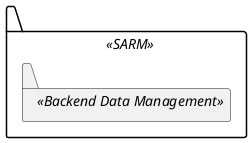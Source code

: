 @startuml implementation-view
top to bottom direction

package " " <<SARM>>{
    package " " <<Backend Data Management>>{

    }
}

@enduml